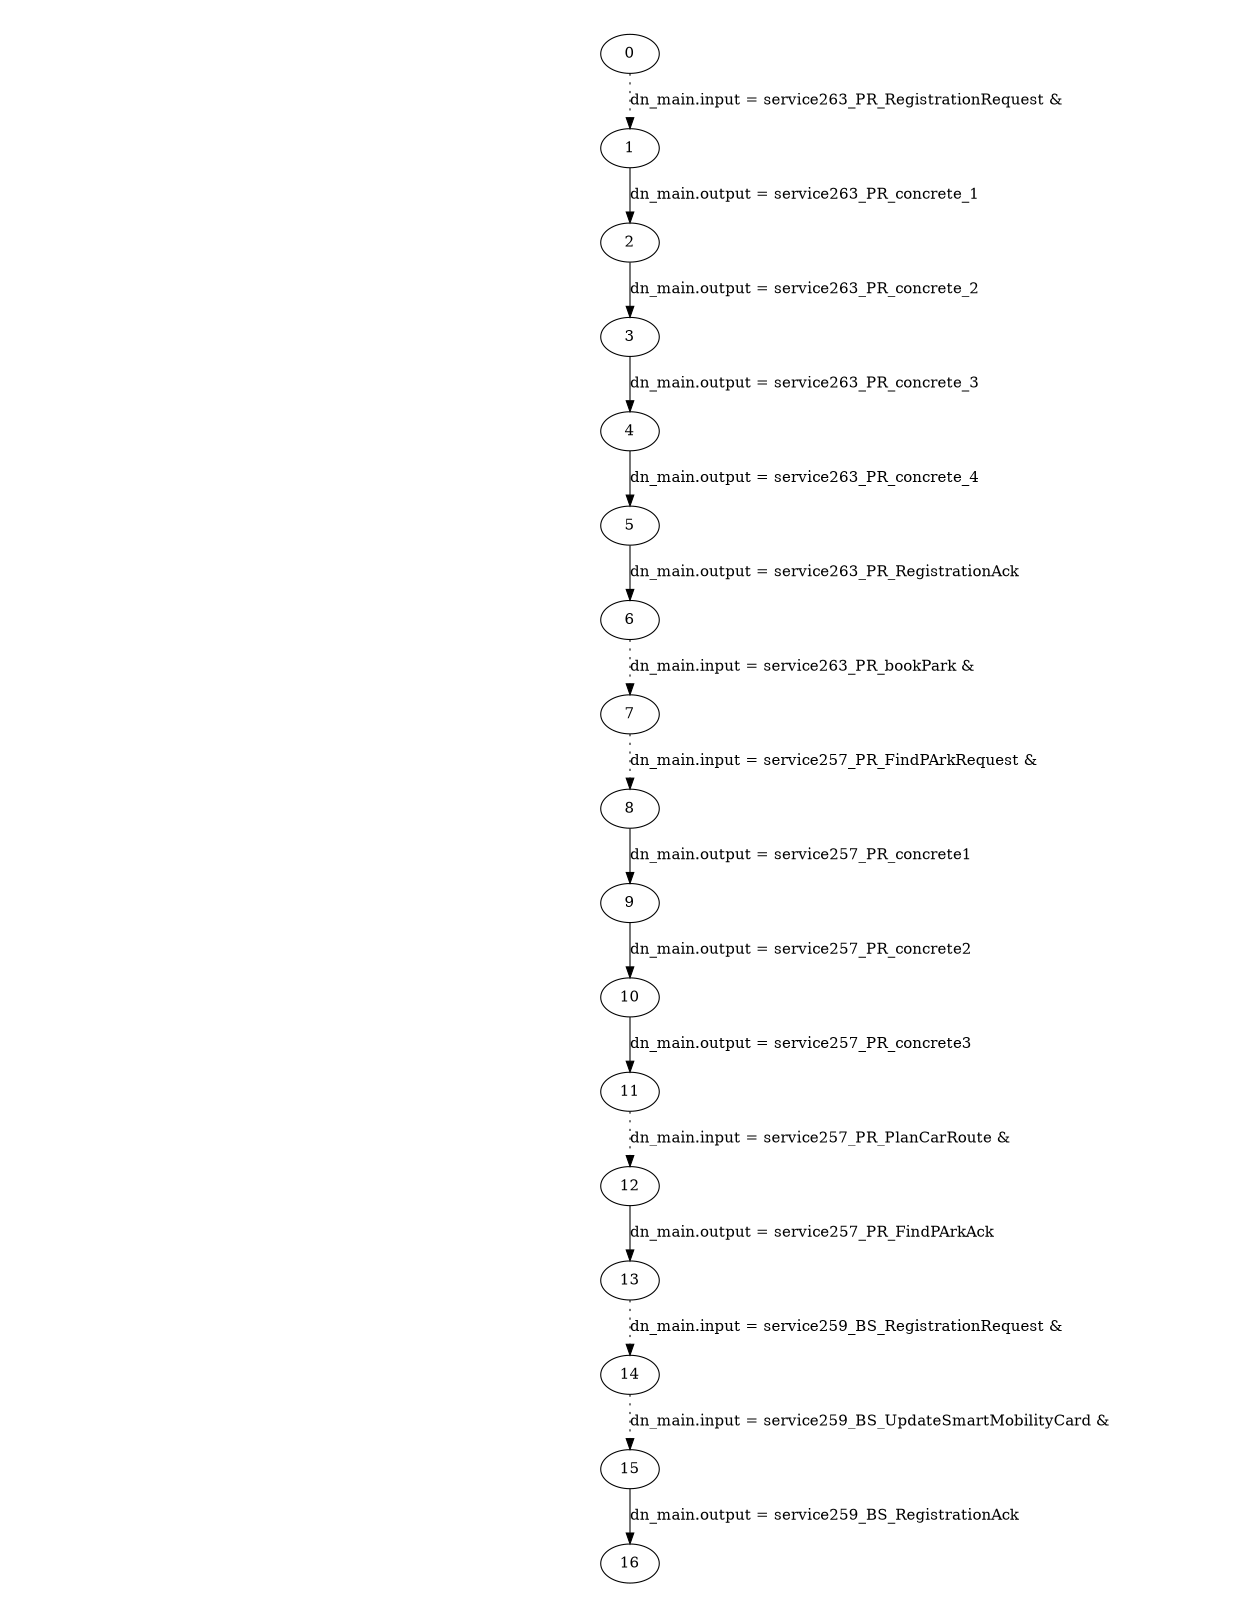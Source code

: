 digraph plan_fsm {
ratio="1.3";
margin="0.2";
size="8.0,11.4";
"0" -> "1" [style=dotted label="dn_main.input = service263_PR_RegistrationRequest &\n"]
"1" -> "2" [label="dn_main.output = service263_PR_concrete_1"]
"2" -> "3" [label="dn_main.output = service263_PR_concrete_2"]
"3" -> "4" [label="dn_main.output = service263_PR_concrete_3"]
"4" -> "5" [label="dn_main.output = service263_PR_concrete_4"]
"5" -> "6" [label="dn_main.output = service263_PR_RegistrationAck"]
"6" -> "7" [style=dotted label="dn_main.input = service263_PR_bookPark &\n"]
"7" -> "8" [style=dotted label="dn_main.input = service257_PR_FindPArkRequest &\n"]
"8" -> "9" [label="dn_main.output = service257_PR_concrete1"]
"9" -> "10" [label="dn_main.output = service257_PR_concrete2"]
"10" -> "11" [label="dn_main.output = service257_PR_concrete3"]
"11" -> "12" [style=dotted label="dn_main.input = service257_PR_PlanCarRoute &\n"]
"12" -> "13" [label="dn_main.output = service257_PR_FindPArkAck"]
"13" -> "14" [style=dotted label="dn_main.input = service259_BS_RegistrationRequest &\n"]
"14" -> "15" [style=dotted label="dn_main.input = service259_BS_UpdateSmartMobilityCard &\n"]
"15" -> "16" [label="dn_main.output = service259_BS_RegistrationAck"]
}

